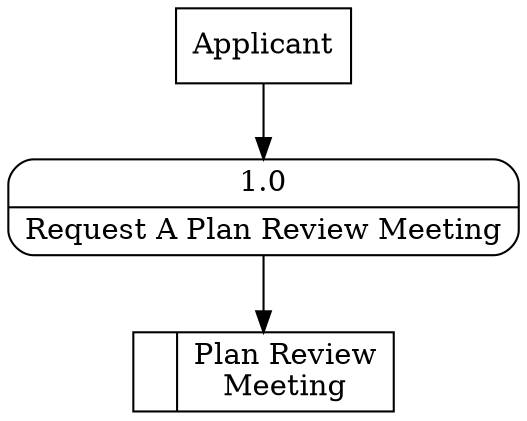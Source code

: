 digraph dfd2{ 
node[shape=record]
200 [label="<f0>  |<f1> Plan Review\nMeeting " ];
201 [label="Applicant" shape=box];
202 [label="{<f0> 1.0|<f1> Request A Plan Review Meeting }" shape=Mrecord];
201 -> 202
202 -> 200
}